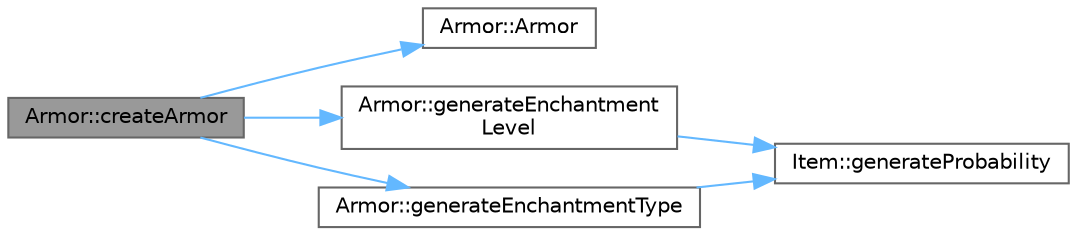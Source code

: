 digraph "Armor::createArmor"
{
 // LATEX_PDF_SIZE
  bgcolor="transparent";
  edge [fontname=Helvetica,fontsize=10,labelfontname=Helvetica,labelfontsize=10];
  node [fontname=Helvetica,fontsize=10,shape=box,height=0.2,width=0.4];
  rankdir="LR";
  Node1 [id="Node000001",label="Armor::createArmor",height=0.2,width=0.4,color="gray40", fillcolor="grey60", style="filled", fontcolor="black",tooltip="Method to create an Armor object with random attributes."];
  Node1 -> Node2 [id="edge1_Node000001_Node000002",color="steelblue1",style="solid",tooltip=" "];
  Node2 [id="Node000002",label="Armor::Armor",height=0.2,width=0.4,color="grey40", fillcolor="white", style="filled",URL="$class_armor.html#a23323e95bbeb488eb6fe54cbd83d49a2",tooltip="Default Constructor for the Armor object."];
  Node1 -> Node3 [id="edge2_Node000001_Node000003",color="steelblue1",style="solid",tooltip=" "];
  Node3 [id="Node000003",label="Armor::generateEnchantment\lLevel",height=0.2,width=0.4,color="grey40", fillcolor="white", style="filled",URL="$class_armor.html#a2498a7b013b43f593ce2416bbdf20456",tooltip="Method to generate a random enchantment level for the Armor object."];
  Node3 -> Node4 [id="edge3_Node000003_Node000004",color="steelblue1",style="solid",tooltip=" "];
  Node4 [id="Node000004",label="Item::generateProbability",height=0.2,width=0.4,color="grey40", fillcolor="white", style="filled",URL="$class_item.html#ac9fad565f6cecac54252284050ad01b0",tooltip="Generate a random uniformely distributed probability between 0 and 1."];
  Node1 -> Node5 [id="edge4_Node000001_Node000005",color="steelblue1",style="solid",tooltip=" "];
  Node5 [id="Node000005",label="Armor::generateEnchantmentType",height=0.2,width=0.4,color="grey40", fillcolor="white", style="filled",URL="$class_armor.html#a70a3875bdf6b657797ca80a71fee6585",tooltip="Method to generate a random enchantment type for the Armor object."];
  Node5 -> Node4 [id="edge5_Node000005_Node000004",color="steelblue1",style="solid",tooltip=" "];
}

